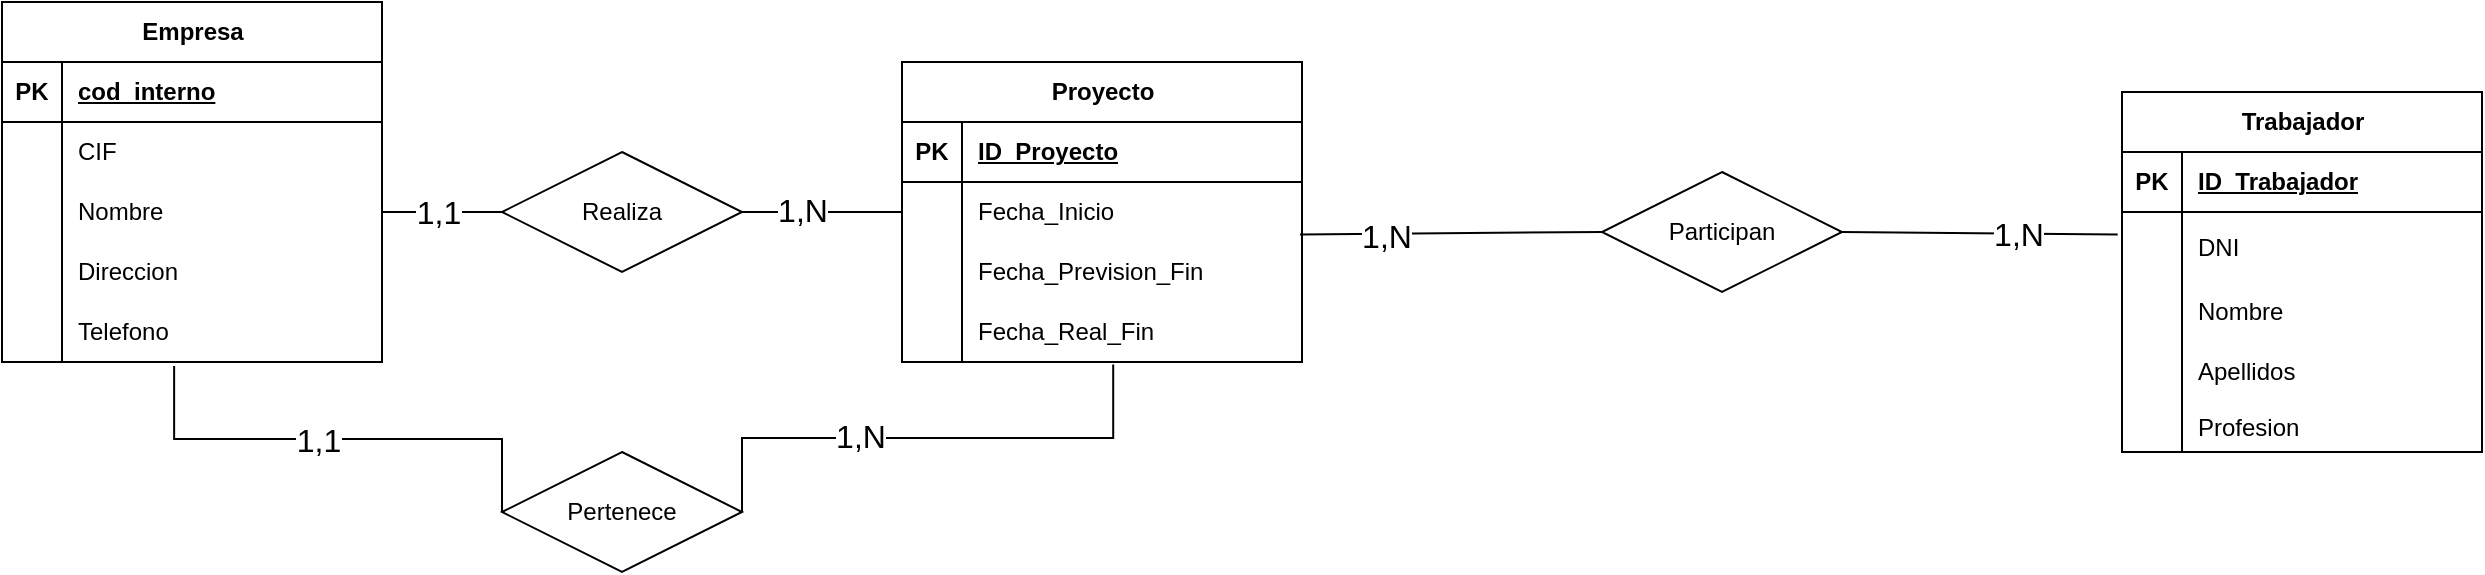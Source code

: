 <mxfile version="22.0.4" type="github">
  <diagram name="Página-1" id="13v4fCWohL8SC2KIA6CF">
    <mxGraphModel dx="2105" dy="1150" grid="1" gridSize="10" guides="1" tooltips="1" connect="1" arrows="1" fold="1" page="1" pageScale="1" pageWidth="827" pageHeight="1169" math="0" shadow="0">
      <root>
        <mxCell id="0" />
        <mxCell id="1" parent="0" />
        <mxCell id="69K1EX6qiohiRRakkHYn-1" value="Empresa" style="shape=table;startSize=30;container=1;collapsible=1;childLayout=tableLayout;fixedRows=1;rowLines=0;fontStyle=1;align=center;resizeLast=1;html=1;" parent="1" vertex="1">
          <mxGeometry x="-10" y="165" width="190" height="180" as="geometry" />
        </mxCell>
        <mxCell id="69K1EX6qiohiRRakkHYn-2" value="" style="shape=tableRow;horizontal=0;startSize=0;swimlaneHead=0;swimlaneBody=0;fillColor=none;collapsible=0;dropTarget=0;points=[[0,0.5],[1,0.5]];portConstraint=eastwest;top=0;left=0;right=0;bottom=1;" parent="69K1EX6qiohiRRakkHYn-1" vertex="1">
          <mxGeometry y="30" width="190" height="30" as="geometry" />
        </mxCell>
        <mxCell id="69K1EX6qiohiRRakkHYn-3" value="PK" style="shape=partialRectangle;connectable=0;fillColor=none;top=0;left=0;bottom=0;right=0;fontStyle=1;overflow=hidden;whiteSpace=wrap;html=1;" parent="69K1EX6qiohiRRakkHYn-2" vertex="1">
          <mxGeometry width="30" height="30" as="geometry">
            <mxRectangle width="30" height="30" as="alternateBounds" />
          </mxGeometry>
        </mxCell>
        <mxCell id="69K1EX6qiohiRRakkHYn-4" value="cod_interno" style="shape=partialRectangle;connectable=0;fillColor=none;top=0;left=0;bottom=0;right=0;align=left;spacingLeft=6;fontStyle=5;overflow=hidden;whiteSpace=wrap;html=1;" parent="69K1EX6qiohiRRakkHYn-2" vertex="1">
          <mxGeometry x="30" width="160" height="30" as="geometry">
            <mxRectangle width="160" height="30" as="alternateBounds" />
          </mxGeometry>
        </mxCell>
        <mxCell id="69K1EX6qiohiRRakkHYn-5" value="" style="shape=tableRow;horizontal=0;startSize=0;swimlaneHead=0;swimlaneBody=0;fillColor=none;collapsible=0;dropTarget=0;points=[[0,0.5],[1,0.5]];portConstraint=eastwest;top=0;left=0;right=0;bottom=0;" parent="69K1EX6qiohiRRakkHYn-1" vertex="1">
          <mxGeometry y="60" width="190" height="30" as="geometry" />
        </mxCell>
        <mxCell id="69K1EX6qiohiRRakkHYn-6" value="" style="shape=partialRectangle;connectable=0;fillColor=none;top=0;left=0;bottom=0;right=0;editable=1;overflow=hidden;whiteSpace=wrap;html=1;" parent="69K1EX6qiohiRRakkHYn-5" vertex="1">
          <mxGeometry width="30" height="30" as="geometry">
            <mxRectangle width="30" height="30" as="alternateBounds" />
          </mxGeometry>
        </mxCell>
        <mxCell id="69K1EX6qiohiRRakkHYn-7" value="CIF" style="shape=partialRectangle;connectable=0;fillColor=none;top=0;left=0;bottom=0;right=0;align=left;spacingLeft=6;overflow=hidden;whiteSpace=wrap;html=1;" parent="69K1EX6qiohiRRakkHYn-5" vertex="1">
          <mxGeometry x="30" width="160" height="30" as="geometry">
            <mxRectangle width="160" height="30" as="alternateBounds" />
          </mxGeometry>
        </mxCell>
        <mxCell id="69K1EX6qiohiRRakkHYn-8" value="" style="shape=tableRow;horizontal=0;startSize=0;swimlaneHead=0;swimlaneBody=0;fillColor=none;collapsible=0;dropTarget=0;points=[[0,0.5],[1,0.5]];portConstraint=eastwest;top=0;left=0;right=0;bottom=0;" parent="69K1EX6qiohiRRakkHYn-1" vertex="1">
          <mxGeometry y="90" width="190" height="30" as="geometry" />
        </mxCell>
        <mxCell id="69K1EX6qiohiRRakkHYn-9" value="" style="shape=partialRectangle;connectable=0;fillColor=none;top=0;left=0;bottom=0;right=0;editable=1;overflow=hidden;whiteSpace=wrap;html=1;" parent="69K1EX6qiohiRRakkHYn-8" vertex="1">
          <mxGeometry width="30" height="30" as="geometry">
            <mxRectangle width="30" height="30" as="alternateBounds" />
          </mxGeometry>
        </mxCell>
        <mxCell id="69K1EX6qiohiRRakkHYn-10" value="Nombre" style="shape=partialRectangle;connectable=0;fillColor=none;top=0;left=0;bottom=0;right=0;align=left;spacingLeft=6;overflow=hidden;whiteSpace=wrap;html=1;" parent="69K1EX6qiohiRRakkHYn-8" vertex="1">
          <mxGeometry x="30" width="160" height="30" as="geometry">
            <mxRectangle width="160" height="30" as="alternateBounds" />
          </mxGeometry>
        </mxCell>
        <mxCell id="69K1EX6qiohiRRakkHYn-11" value="" style="shape=tableRow;horizontal=0;startSize=0;swimlaneHead=0;swimlaneBody=0;fillColor=none;collapsible=0;dropTarget=0;points=[[0,0.5],[1,0.5]];portConstraint=eastwest;top=0;left=0;right=0;bottom=0;" parent="69K1EX6qiohiRRakkHYn-1" vertex="1">
          <mxGeometry y="120" width="190" height="30" as="geometry" />
        </mxCell>
        <mxCell id="69K1EX6qiohiRRakkHYn-12" value="" style="shape=partialRectangle;connectable=0;fillColor=none;top=0;left=0;bottom=0;right=0;editable=1;overflow=hidden;whiteSpace=wrap;html=1;" parent="69K1EX6qiohiRRakkHYn-11" vertex="1">
          <mxGeometry width="30" height="30" as="geometry">
            <mxRectangle width="30" height="30" as="alternateBounds" />
          </mxGeometry>
        </mxCell>
        <mxCell id="69K1EX6qiohiRRakkHYn-13" value="Direccion" style="shape=partialRectangle;connectable=0;fillColor=none;top=0;left=0;bottom=0;right=0;align=left;spacingLeft=6;overflow=hidden;whiteSpace=wrap;html=1;" parent="69K1EX6qiohiRRakkHYn-11" vertex="1">
          <mxGeometry x="30" width="160" height="30" as="geometry">
            <mxRectangle width="160" height="30" as="alternateBounds" />
          </mxGeometry>
        </mxCell>
        <mxCell id="69K1EX6qiohiRRakkHYn-20" value="" style="shape=tableRow;horizontal=0;startSize=0;swimlaneHead=0;swimlaneBody=0;fillColor=none;collapsible=0;dropTarget=0;points=[[0,0.5],[1,0.5]];portConstraint=eastwest;top=0;left=0;right=0;bottom=0;" parent="69K1EX6qiohiRRakkHYn-1" vertex="1">
          <mxGeometry y="150" width="190" height="30" as="geometry" />
        </mxCell>
        <mxCell id="69K1EX6qiohiRRakkHYn-21" value="" style="shape=partialRectangle;connectable=0;fillColor=none;top=0;left=0;bottom=0;right=0;editable=1;overflow=hidden;whiteSpace=wrap;html=1;" parent="69K1EX6qiohiRRakkHYn-20" vertex="1">
          <mxGeometry width="30" height="30" as="geometry">
            <mxRectangle width="30" height="30" as="alternateBounds" />
          </mxGeometry>
        </mxCell>
        <mxCell id="69K1EX6qiohiRRakkHYn-22" value="Telefono" style="shape=partialRectangle;connectable=0;fillColor=none;top=0;left=0;bottom=0;right=0;align=left;spacingLeft=6;overflow=hidden;whiteSpace=wrap;html=1;" parent="69K1EX6qiohiRRakkHYn-20" vertex="1">
          <mxGeometry x="30" width="160" height="30" as="geometry">
            <mxRectangle width="160" height="30" as="alternateBounds" />
          </mxGeometry>
        </mxCell>
        <mxCell id="69K1EX6qiohiRRakkHYn-23" value="Proyecto" style="shape=table;startSize=30;container=1;collapsible=1;childLayout=tableLayout;fixedRows=1;rowLines=0;fontStyle=1;align=center;resizeLast=1;html=1;" parent="1" vertex="1">
          <mxGeometry x="440" y="195" width="200" height="150" as="geometry" />
        </mxCell>
        <mxCell id="69K1EX6qiohiRRakkHYn-24" value="" style="shape=tableRow;horizontal=0;startSize=0;swimlaneHead=0;swimlaneBody=0;fillColor=none;collapsible=0;dropTarget=0;points=[[0,0.5],[1,0.5]];portConstraint=eastwest;top=0;left=0;right=0;bottom=1;" parent="69K1EX6qiohiRRakkHYn-23" vertex="1">
          <mxGeometry y="30" width="200" height="30" as="geometry" />
        </mxCell>
        <mxCell id="69K1EX6qiohiRRakkHYn-25" value="PK" style="shape=partialRectangle;connectable=0;fillColor=none;top=0;left=0;bottom=0;right=0;fontStyle=1;overflow=hidden;whiteSpace=wrap;html=1;" parent="69K1EX6qiohiRRakkHYn-24" vertex="1">
          <mxGeometry width="30" height="30" as="geometry">
            <mxRectangle width="30" height="30" as="alternateBounds" />
          </mxGeometry>
        </mxCell>
        <mxCell id="69K1EX6qiohiRRakkHYn-26" value="ID_Proyecto" style="shape=partialRectangle;connectable=0;fillColor=none;top=0;left=0;bottom=0;right=0;align=left;spacingLeft=6;fontStyle=5;overflow=hidden;whiteSpace=wrap;html=1;" parent="69K1EX6qiohiRRakkHYn-24" vertex="1">
          <mxGeometry x="30" width="170" height="30" as="geometry">
            <mxRectangle width="170" height="30" as="alternateBounds" />
          </mxGeometry>
        </mxCell>
        <mxCell id="69K1EX6qiohiRRakkHYn-27" value="" style="shape=tableRow;horizontal=0;startSize=0;swimlaneHead=0;swimlaneBody=0;fillColor=none;collapsible=0;dropTarget=0;points=[[0,0.5],[1,0.5]];portConstraint=eastwest;top=0;left=0;right=0;bottom=0;" parent="69K1EX6qiohiRRakkHYn-23" vertex="1">
          <mxGeometry y="60" width="200" height="30" as="geometry" />
        </mxCell>
        <mxCell id="69K1EX6qiohiRRakkHYn-28" value="" style="shape=partialRectangle;connectable=0;fillColor=none;top=0;left=0;bottom=0;right=0;editable=1;overflow=hidden;whiteSpace=wrap;html=1;" parent="69K1EX6qiohiRRakkHYn-27" vertex="1">
          <mxGeometry width="30" height="30" as="geometry">
            <mxRectangle width="30" height="30" as="alternateBounds" />
          </mxGeometry>
        </mxCell>
        <mxCell id="69K1EX6qiohiRRakkHYn-29" value="Fecha_Inicio" style="shape=partialRectangle;connectable=0;fillColor=none;top=0;left=0;bottom=0;right=0;align=left;spacingLeft=6;overflow=hidden;whiteSpace=wrap;html=1;" parent="69K1EX6qiohiRRakkHYn-27" vertex="1">
          <mxGeometry x="30" width="170" height="30" as="geometry">
            <mxRectangle width="170" height="30" as="alternateBounds" />
          </mxGeometry>
        </mxCell>
        <mxCell id="69K1EX6qiohiRRakkHYn-30" value="" style="shape=tableRow;horizontal=0;startSize=0;swimlaneHead=0;swimlaneBody=0;fillColor=none;collapsible=0;dropTarget=0;points=[[0,0.5],[1,0.5]];portConstraint=eastwest;top=0;left=0;right=0;bottom=0;" parent="69K1EX6qiohiRRakkHYn-23" vertex="1">
          <mxGeometry y="90" width="200" height="30" as="geometry" />
        </mxCell>
        <mxCell id="69K1EX6qiohiRRakkHYn-31" value="" style="shape=partialRectangle;connectable=0;fillColor=none;top=0;left=0;bottom=0;right=0;editable=1;overflow=hidden;whiteSpace=wrap;html=1;" parent="69K1EX6qiohiRRakkHYn-30" vertex="1">
          <mxGeometry width="30" height="30" as="geometry">
            <mxRectangle width="30" height="30" as="alternateBounds" />
          </mxGeometry>
        </mxCell>
        <mxCell id="69K1EX6qiohiRRakkHYn-32" value="Fecha_Prevision_Fin" style="shape=partialRectangle;connectable=0;fillColor=none;top=0;left=0;bottom=0;right=0;align=left;spacingLeft=6;overflow=hidden;whiteSpace=wrap;html=1;" parent="69K1EX6qiohiRRakkHYn-30" vertex="1">
          <mxGeometry x="30" width="170" height="30" as="geometry">
            <mxRectangle width="170" height="30" as="alternateBounds" />
          </mxGeometry>
        </mxCell>
        <mxCell id="69K1EX6qiohiRRakkHYn-33" value="" style="shape=tableRow;horizontal=0;startSize=0;swimlaneHead=0;swimlaneBody=0;fillColor=none;collapsible=0;dropTarget=0;points=[[0,0.5],[1,0.5]];portConstraint=eastwest;top=0;left=0;right=0;bottom=0;" parent="69K1EX6qiohiRRakkHYn-23" vertex="1">
          <mxGeometry y="120" width="200" height="30" as="geometry" />
        </mxCell>
        <mxCell id="69K1EX6qiohiRRakkHYn-34" value="" style="shape=partialRectangle;connectable=0;fillColor=none;top=0;left=0;bottom=0;right=0;editable=1;overflow=hidden;whiteSpace=wrap;html=1;" parent="69K1EX6qiohiRRakkHYn-33" vertex="1">
          <mxGeometry width="30" height="30" as="geometry">
            <mxRectangle width="30" height="30" as="alternateBounds" />
          </mxGeometry>
        </mxCell>
        <mxCell id="69K1EX6qiohiRRakkHYn-35" value="Fecha_Real_Fin" style="shape=partialRectangle;connectable=0;fillColor=none;top=0;left=0;bottom=0;right=0;align=left;spacingLeft=6;overflow=hidden;whiteSpace=wrap;html=1;" parent="69K1EX6qiohiRRakkHYn-33" vertex="1">
          <mxGeometry x="30" width="170" height="30" as="geometry">
            <mxRectangle width="170" height="30" as="alternateBounds" />
          </mxGeometry>
        </mxCell>
        <mxCell id="69K1EX6qiohiRRakkHYn-36" value="Trabajador" style="shape=table;startSize=30;container=1;collapsible=1;childLayout=tableLayout;fixedRows=1;rowLines=0;fontStyle=1;align=center;resizeLast=1;html=1;" parent="1" vertex="1">
          <mxGeometry x="1050" y="210" width="180" height="180" as="geometry" />
        </mxCell>
        <mxCell id="69K1EX6qiohiRRakkHYn-37" value="" style="shape=tableRow;horizontal=0;startSize=0;swimlaneHead=0;swimlaneBody=0;fillColor=none;collapsible=0;dropTarget=0;points=[[0,0.5],[1,0.5]];portConstraint=eastwest;top=0;left=0;right=0;bottom=1;" parent="69K1EX6qiohiRRakkHYn-36" vertex="1">
          <mxGeometry y="30" width="180" height="30" as="geometry" />
        </mxCell>
        <mxCell id="69K1EX6qiohiRRakkHYn-38" value="PK" style="shape=partialRectangle;connectable=0;fillColor=none;top=0;left=0;bottom=0;right=0;fontStyle=1;overflow=hidden;whiteSpace=wrap;html=1;" parent="69K1EX6qiohiRRakkHYn-37" vertex="1">
          <mxGeometry width="30" height="30" as="geometry">
            <mxRectangle width="30" height="30" as="alternateBounds" />
          </mxGeometry>
        </mxCell>
        <mxCell id="69K1EX6qiohiRRakkHYn-39" value="ID_Trabajador" style="shape=partialRectangle;connectable=0;fillColor=none;top=0;left=0;bottom=0;right=0;align=left;spacingLeft=6;fontStyle=5;overflow=hidden;whiteSpace=wrap;html=1;" parent="69K1EX6qiohiRRakkHYn-37" vertex="1">
          <mxGeometry x="30" width="150" height="30" as="geometry">
            <mxRectangle width="150" height="30" as="alternateBounds" />
          </mxGeometry>
        </mxCell>
        <mxCell id="69K1EX6qiohiRRakkHYn-40" value="" style="shape=tableRow;horizontal=0;startSize=0;swimlaneHead=0;swimlaneBody=0;fillColor=none;collapsible=0;dropTarget=0;points=[[0,0.5],[1,0.5]];portConstraint=eastwest;top=0;left=0;right=0;bottom=0;" parent="69K1EX6qiohiRRakkHYn-36" vertex="1">
          <mxGeometry y="60" width="180" height="35" as="geometry" />
        </mxCell>
        <mxCell id="69K1EX6qiohiRRakkHYn-41" value="" style="shape=partialRectangle;connectable=0;fillColor=none;top=0;left=0;bottom=0;right=0;editable=1;overflow=hidden;whiteSpace=wrap;html=1;" parent="69K1EX6qiohiRRakkHYn-40" vertex="1">
          <mxGeometry width="30" height="35" as="geometry">
            <mxRectangle width="30" height="35" as="alternateBounds" />
          </mxGeometry>
        </mxCell>
        <mxCell id="69K1EX6qiohiRRakkHYn-42" value="DNI" style="shape=partialRectangle;connectable=0;fillColor=none;top=0;left=0;bottom=0;right=0;align=left;spacingLeft=6;overflow=hidden;whiteSpace=wrap;html=1;" parent="69K1EX6qiohiRRakkHYn-40" vertex="1">
          <mxGeometry x="30" width="150" height="35" as="geometry">
            <mxRectangle width="150" height="35" as="alternateBounds" />
          </mxGeometry>
        </mxCell>
        <mxCell id="69K1EX6qiohiRRakkHYn-43" value="" style="shape=tableRow;horizontal=0;startSize=0;swimlaneHead=0;swimlaneBody=0;fillColor=none;collapsible=0;dropTarget=0;points=[[0,0.5],[1,0.5]];portConstraint=eastwest;top=0;left=0;right=0;bottom=0;" parent="69K1EX6qiohiRRakkHYn-36" vertex="1">
          <mxGeometry y="95" width="180" height="30" as="geometry" />
        </mxCell>
        <mxCell id="69K1EX6qiohiRRakkHYn-44" value="" style="shape=partialRectangle;connectable=0;fillColor=none;top=0;left=0;bottom=0;right=0;editable=1;overflow=hidden;whiteSpace=wrap;html=1;" parent="69K1EX6qiohiRRakkHYn-43" vertex="1">
          <mxGeometry width="30" height="30" as="geometry">
            <mxRectangle width="30" height="30" as="alternateBounds" />
          </mxGeometry>
        </mxCell>
        <mxCell id="69K1EX6qiohiRRakkHYn-45" value="Nombre" style="shape=partialRectangle;connectable=0;fillColor=none;top=0;left=0;bottom=0;right=0;align=left;spacingLeft=6;overflow=hidden;whiteSpace=wrap;html=1;" parent="69K1EX6qiohiRRakkHYn-43" vertex="1">
          <mxGeometry x="30" width="150" height="30" as="geometry">
            <mxRectangle width="150" height="30" as="alternateBounds" />
          </mxGeometry>
        </mxCell>
        <mxCell id="69K1EX6qiohiRRakkHYn-46" value="" style="shape=tableRow;horizontal=0;startSize=0;swimlaneHead=0;swimlaneBody=0;fillColor=none;collapsible=0;dropTarget=0;points=[[0,0.5],[1,0.5]];portConstraint=eastwest;top=0;left=0;right=0;bottom=0;" parent="69K1EX6qiohiRRakkHYn-36" vertex="1">
          <mxGeometry y="125" width="180" height="30" as="geometry" />
        </mxCell>
        <mxCell id="69K1EX6qiohiRRakkHYn-47" value="" style="shape=partialRectangle;connectable=0;fillColor=none;top=0;left=0;bottom=0;right=0;editable=1;overflow=hidden;whiteSpace=wrap;html=1;" parent="69K1EX6qiohiRRakkHYn-46" vertex="1">
          <mxGeometry width="30" height="30" as="geometry">
            <mxRectangle width="30" height="30" as="alternateBounds" />
          </mxGeometry>
        </mxCell>
        <mxCell id="69K1EX6qiohiRRakkHYn-48" value="Apellidos" style="shape=partialRectangle;connectable=0;fillColor=none;top=0;left=0;bottom=0;right=0;align=left;spacingLeft=6;overflow=hidden;whiteSpace=wrap;html=1;" parent="69K1EX6qiohiRRakkHYn-46" vertex="1">
          <mxGeometry x="30" width="150" height="30" as="geometry">
            <mxRectangle width="150" height="30" as="alternateBounds" />
          </mxGeometry>
        </mxCell>
        <mxCell id="saG8pmn8LwvlvTFU3H6i-4" value="" style="shape=tableRow;horizontal=0;startSize=0;swimlaneHead=0;swimlaneBody=0;fillColor=none;collapsible=0;dropTarget=0;points=[[0,0.5],[1,0.5]];portConstraint=eastwest;top=0;left=0;right=0;bottom=0;" vertex="1" parent="69K1EX6qiohiRRakkHYn-36">
          <mxGeometry y="155" width="180" height="25" as="geometry" />
        </mxCell>
        <mxCell id="saG8pmn8LwvlvTFU3H6i-5" value="" style="shape=partialRectangle;connectable=0;fillColor=none;top=0;left=0;bottom=0;right=0;editable=1;overflow=hidden;whiteSpace=wrap;html=1;" vertex="1" parent="saG8pmn8LwvlvTFU3H6i-4">
          <mxGeometry width="30" height="25" as="geometry">
            <mxRectangle width="30" height="25" as="alternateBounds" />
          </mxGeometry>
        </mxCell>
        <mxCell id="saG8pmn8LwvlvTFU3H6i-6" value="Profesion" style="shape=partialRectangle;connectable=0;fillColor=none;top=0;left=0;bottom=0;right=0;align=left;spacingLeft=6;overflow=hidden;whiteSpace=wrap;html=1;" vertex="1" parent="saG8pmn8LwvlvTFU3H6i-4">
          <mxGeometry x="30" width="150" height="25" as="geometry">
            <mxRectangle width="150" height="25" as="alternateBounds" />
          </mxGeometry>
        </mxCell>
        <mxCell id="69K1EX6qiohiRRakkHYn-62" value="Realiza" style="shape=rhombus;perimeter=rhombusPerimeter;whiteSpace=wrap;html=1;align=center;" parent="1" vertex="1">
          <mxGeometry x="240" y="240" width="120" height="60" as="geometry" />
        </mxCell>
        <mxCell id="69K1EX6qiohiRRakkHYn-66" value="" style="endArrow=none;html=1;rounded=0;exitX=1;exitY=0.5;exitDx=0;exitDy=0;entryX=0;entryY=0.5;entryDx=0;entryDy=0;" parent="1" source="69K1EX6qiohiRRakkHYn-62" target="69K1EX6qiohiRRakkHYn-27" edge="1">
          <mxGeometry relative="1" as="geometry">
            <mxPoint x="380" y="270" as="sourcePoint" />
            <mxPoint x="414" y="269.5" as="targetPoint" />
          </mxGeometry>
        </mxCell>
        <mxCell id="SCtPWHHGZLRD6Wivfh8r-1" value="1,N" style="edgeLabel;html=1;align=center;verticalAlign=middle;resizable=0;points=[];fontSize=16;" parent="69K1EX6qiohiRRakkHYn-66" connectable="0" vertex="1">
          <mxGeometry x="-0.265" y="1" relative="1" as="geometry">
            <mxPoint as="offset" />
          </mxGeometry>
        </mxCell>
        <mxCell id="69K1EX6qiohiRRakkHYn-84" value="" style="endArrow=none;html=1;rounded=0;exitX=1;exitY=0.5;exitDx=0;exitDy=0;entryX=0;entryY=0.5;entryDx=0;entryDy=0;" parent="1" source="69K1EX6qiohiRRakkHYn-8" target="69K1EX6qiohiRRakkHYn-62" edge="1">
          <mxGeometry relative="1" as="geometry">
            <mxPoint x="160" y="269.5" as="sourcePoint" />
            <mxPoint x="240" y="269.5" as="targetPoint" />
          </mxGeometry>
        </mxCell>
        <mxCell id="SCtPWHHGZLRD6Wivfh8r-2" value="1,1" style="edgeLabel;html=1;align=center;verticalAlign=middle;resizable=0;points=[];fontSize=16;" parent="69K1EX6qiohiRRakkHYn-84" connectable="0" vertex="1">
          <mxGeometry x="-0.087" relative="1" as="geometry">
            <mxPoint as="offset" />
          </mxGeometry>
        </mxCell>
        <mxCell id="69K1EX6qiohiRRakkHYn-88" value="" style="shape=partialRectangle;connectable=0;fillColor=none;top=0;left=0;bottom=0;right=0;editable=1;overflow=hidden;whiteSpace=wrap;html=1;" parent="1" vertex="1">
          <mxGeometry x="890" y="235" width="30" height="30" as="geometry">
            <mxRectangle width="30" height="30" as="alternateBounds" />
          </mxGeometry>
        </mxCell>
        <mxCell id="69K1EX6qiohiRRakkHYn-91" value="" style="endArrow=none;html=1;rounded=0;entryX=0;entryY=0.5;entryDx=0;entryDy=0;exitX=0.995;exitY=-0.127;exitDx=0;exitDy=0;exitPerimeter=0;" parent="1" source="69K1EX6qiohiRRakkHYn-30" target="69K1EX6qiohiRRakkHYn-100" edge="1">
          <mxGeometry relative="1" as="geometry">
            <mxPoint x="670" y="270" as="sourcePoint" />
            <mxPoint x="707" y="280" as="targetPoint" />
          </mxGeometry>
        </mxCell>
        <mxCell id="saG8pmn8LwvlvTFU3H6i-2" value="1,N" style="edgeLabel;html=1;align=center;verticalAlign=middle;resizable=0;points=[];fontSize=16;" vertex="1" connectable="0" parent="69K1EX6qiohiRRakkHYn-91">
          <mxGeometry x="-0.43" y="-1" relative="1" as="geometry">
            <mxPoint as="offset" />
          </mxGeometry>
        </mxCell>
        <mxCell id="69K1EX6qiohiRRakkHYn-95" value="" style="shape=partialRectangle;connectable=0;fillColor=none;top=0;left=0;bottom=0;right=0;editable=1;overflow=hidden;whiteSpace=wrap;html=1;" parent="1" vertex="1">
          <mxGeometry x="1110" y="370" width="30" height="30" as="geometry">
            <mxRectangle width="30" height="30" as="alternateBounds" />
          </mxGeometry>
        </mxCell>
        <mxCell id="69K1EX6qiohiRRakkHYn-96" value="" style="shape=partialRectangle;connectable=0;fillColor=none;top=0;left=0;bottom=0;right=0;editable=1;overflow=hidden;whiteSpace=wrap;html=1;" parent="1" vertex="1">
          <mxGeometry x="1110" y="400" width="30" height="30" as="geometry">
            <mxRectangle width="30" height="30" as="alternateBounds" />
          </mxGeometry>
        </mxCell>
        <mxCell id="69K1EX6qiohiRRakkHYn-100" value="Participan" style="shape=rhombus;perimeter=rhombusPerimeter;whiteSpace=wrap;html=1;align=center;" parent="1" vertex="1">
          <mxGeometry x="790" y="250" width="120" height="60" as="geometry" />
        </mxCell>
        <mxCell id="SCtPWHHGZLRD6Wivfh8r-6" value="Pertenece" style="shape=rhombus;perimeter=rhombusPerimeter;whiteSpace=wrap;html=1;align=center;" parent="1" vertex="1">
          <mxGeometry x="240" y="390" width="120" height="60" as="geometry" />
        </mxCell>
        <mxCell id="SCtPWHHGZLRD6Wivfh8r-7" value="" style="endArrow=none;html=1;rounded=0;exitX=1;exitY=0.5;exitDx=0;exitDy=0;entryX=0.528;entryY=1.04;entryDx=0;entryDy=0;entryPerimeter=0;edgeStyle=elbowEdgeStyle;elbow=vertical;" parent="1" source="SCtPWHHGZLRD6Wivfh8r-6" target="69K1EX6qiohiRRakkHYn-33" edge="1">
          <mxGeometry relative="1" as="geometry">
            <mxPoint x="380" y="420" as="sourcePoint" />
            <mxPoint x="440" y="420" as="targetPoint" />
          </mxGeometry>
        </mxCell>
        <mxCell id="SCtPWHHGZLRD6Wivfh8r-8" value="1,N" style="edgeLabel;html=1;align=center;verticalAlign=middle;resizable=0;points=[];fontSize=16;" parent="SCtPWHHGZLRD6Wivfh8r-7" connectable="0" vertex="1">
          <mxGeometry x="-0.265" y="1" relative="1" as="geometry">
            <mxPoint as="offset" />
          </mxGeometry>
        </mxCell>
        <mxCell id="SCtPWHHGZLRD6Wivfh8r-9" value="" style="endArrow=none;html=1;rounded=0;exitX=0.453;exitY=1.067;exitDx=0;exitDy=0;entryX=0;entryY=0.5;entryDx=0;entryDy=0;exitPerimeter=0;edgeStyle=elbowEdgeStyle;elbow=vertical;" parent="1" source="69K1EX6qiohiRRakkHYn-20" target="SCtPWHHGZLRD6Wivfh8r-6" edge="1">
          <mxGeometry relative="1" as="geometry">
            <mxPoint x="180" y="420" as="sourcePoint" />
            <mxPoint x="240" y="419.5" as="targetPoint" />
          </mxGeometry>
        </mxCell>
        <mxCell id="SCtPWHHGZLRD6Wivfh8r-10" value="1,1" style="edgeLabel;html=1;align=center;verticalAlign=middle;resizable=0;points=[];fontSize=16;" parent="SCtPWHHGZLRD6Wivfh8r-9" connectable="0" vertex="1">
          <mxGeometry x="-0.087" relative="1" as="geometry">
            <mxPoint as="offset" />
          </mxGeometry>
        </mxCell>
        <mxCell id="saG8pmn8LwvlvTFU3H6i-3" value="" style="endArrow=none;html=1;rounded=0;exitX=-0.012;exitY=1.373;exitDx=0;exitDy=0;entryX=1;entryY=0.5;entryDx=0;entryDy=0;exitPerimeter=0;" edge="1" parent="1" source="69K1EX6qiohiRRakkHYn-37" target="69K1EX6qiohiRRakkHYn-100">
          <mxGeometry relative="1" as="geometry">
            <mxPoint x="850.5" y="340.91" as="sourcePoint" />
            <mxPoint x="850" y="292.41" as="targetPoint" />
          </mxGeometry>
        </mxCell>
        <mxCell id="saG8pmn8LwvlvTFU3H6i-8" value="1,N" style="edgeLabel;html=1;align=center;verticalAlign=middle;resizable=0;points=[];fontSize=16;" vertex="1" connectable="0" parent="saG8pmn8LwvlvTFU3H6i-3">
          <mxGeometry x="-0.278" y="1" relative="1" as="geometry">
            <mxPoint y="-1" as="offset" />
          </mxGeometry>
        </mxCell>
      </root>
    </mxGraphModel>
  </diagram>
</mxfile>
